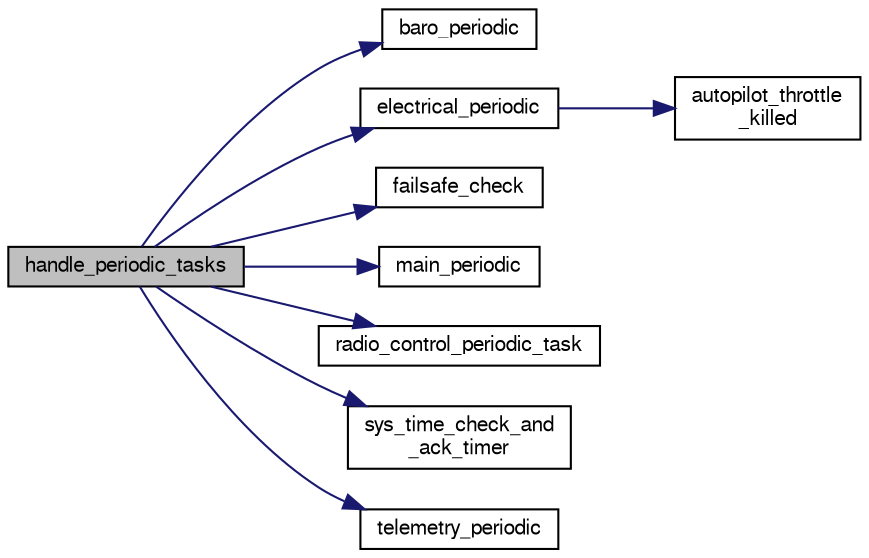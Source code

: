 digraph "handle_periodic_tasks"
{
  edge [fontname="FreeSans",fontsize="10",labelfontname="FreeSans",labelfontsize="10"];
  node [fontname="FreeSans",fontsize="10",shape=record];
  rankdir="LR";
  Node1 [label="handle_periodic_tasks",height=0.2,width=0.4,color="black", fillcolor="grey75", style="filled", fontcolor="black"];
  Node1 -> Node2 [color="midnightblue",fontsize="10",style="solid",fontname="FreeSans"];
  Node2 [label="baro_periodic",height=0.2,width=0.4,color="black", fillcolor="white", style="filled",URL="$apogee_2baro__board_8c.html#a23ed77c56ba44b3ed3cc3b8e378bdb00"];
  Node1 -> Node3 [color="midnightblue",fontsize="10",style="solid",fontname="FreeSans"];
  Node3 [label="electrical_periodic",height=0.2,width=0.4,color="black", fillcolor="white", style="filled",URL="$electrical_8c.html#aeef6ce2fb40e76ed52df5a1d45646ba1"];
  Node3 -> Node4 [color="midnightblue",fontsize="10",style="solid",fontname="FreeSans"];
  Node4 [label="autopilot_throttle\l_killed",height=0.2,width=0.4,color="black", fillcolor="white", style="filled",URL="$autopilot_8c.html#ad0636a1ccc27b07219072341aec524d8",tooltip="get kill status "];
  Node1 -> Node5 [color="midnightblue",fontsize="10",style="solid",fontname="FreeSans"];
  Node5 [label="failsafe_check",height=0.2,width=0.4,color="black", fillcolor="white", style="filled",URL="$rotorcraft_2main__ap_8c.html#a9b33ef8d06e683b2dac822bdf94cd1a8"];
  Node1 -> Node6 [color="midnightblue",fontsize="10",style="solid",fontname="FreeSans"];
  Node6 [label="main_periodic",height=0.2,width=0.4,color="black", fillcolor="white", style="filled",URL="$rotorcraft_2main__ap_8c.html#a81249e4ef19b8766982a6fe272d89bae"];
  Node1 -> Node7 [color="midnightblue",fontsize="10",style="solid",fontname="FreeSans"];
  Node7 [label="radio_control_periodic_task",height=0.2,width=0.4,color="black", fillcolor="white", style="filled",URL="$radio__control_8c.html#a3673b154cadd0d85e61e2fe36fdda1bd"];
  Node1 -> Node8 [color="midnightblue",fontsize="10",style="solid",fontname="FreeSans"];
  Node8 [label="sys_time_check_and\l_ack_timer",height=0.2,width=0.4,color="black", fillcolor="white", style="filled",URL="$sys__time_8h.html#a51e98e20394934c8db19022ab2adc4c1",tooltip="Check if timer has elapsed. "];
  Node1 -> Node9 [color="midnightblue",fontsize="10",style="solid",fontname="FreeSans"];
  Node9 [label="telemetry_periodic",height=0.2,width=0.4,color="black", fillcolor="white", style="filled",URL="$rotorcraft_2main__ap_8c.html#aa185a98f019b1142ec48cf954cabe858"];
}
